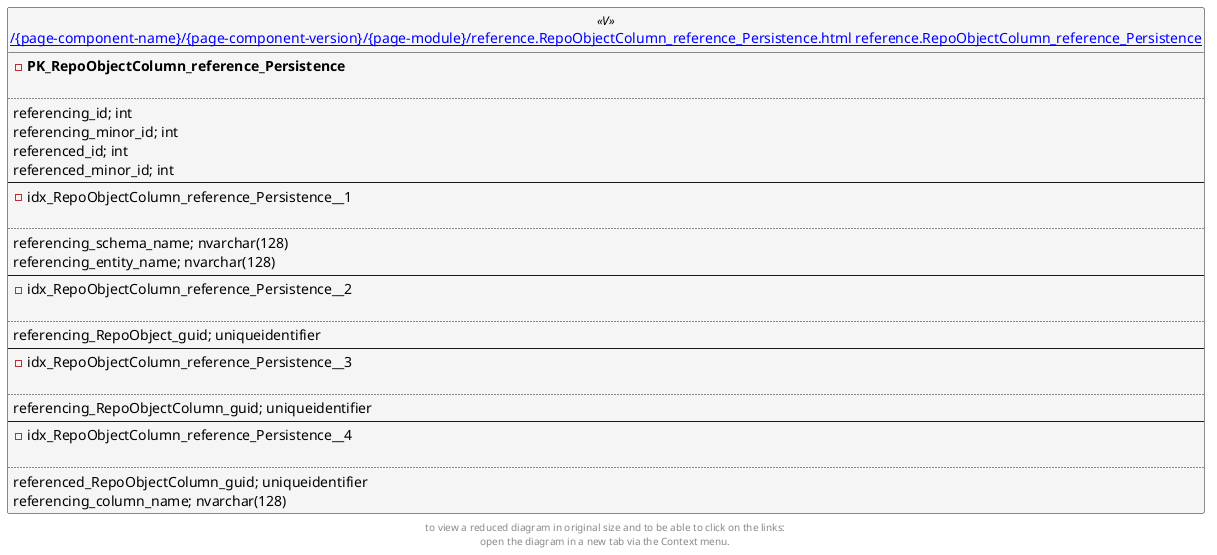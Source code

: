 @startuml
left to right direction
'top to bottom direction
hide circle
'avoide "." issues:
set namespaceSeparator none


skinparam class {
  BackgroundColor White
  BackgroundColor<<FN>> Yellow
  BackgroundColor<<FS>> Yellow
  BackgroundColor<<FT>> LightGray
  BackgroundColor<<IF>> Yellow
  BackgroundColor<<IS>> Yellow
  BackgroundColor<<P>> Aqua
  BackgroundColor<<PC>> Aqua
  BackgroundColor<<SN>> Yellow
  BackgroundColor<<SO>> SlateBlue
  BackgroundColor<<TF>> LightGray
  BackgroundColor<<TR>> Tomato
  BackgroundColor<<U>> White
  BackgroundColor<<V>> WhiteSmoke
  BackgroundColor<<X>> Aqua
}


entity "[[{site-url}/{page-component-name}/{page-component-version}/{page-module}/reference.RepoObjectColumn_reference_Persistence.html reference.RepoObjectColumn_reference_Persistence]]" as reference.RepoObjectColumn_reference_Persistence << V >> {
- **PK_RepoObjectColumn_reference_Persistence**

..
referencing_id; int
referencing_minor_id; int
referenced_id; int
referenced_minor_id; int
--
- idx_RepoObjectColumn_reference_Persistence__1

..
referencing_schema_name; nvarchar(128)
referencing_entity_name; nvarchar(128)
--
- idx_RepoObjectColumn_reference_Persistence__2

..
referencing_RepoObject_guid; uniqueidentifier
--
- idx_RepoObjectColumn_reference_Persistence__3

..
referencing_RepoObjectColumn_guid; uniqueidentifier
--
- idx_RepoObjectColumn_reference_Persistence__4

..
referenced_RepoObjectColumn_guid; uniqueidentifier
referencing_column_name; nvarchar(128)
}


footer
to view a reduced diagram in original size and to be able to click on the links:
open the diagram in a new tab via the Context menu.
end footer

@enduml

